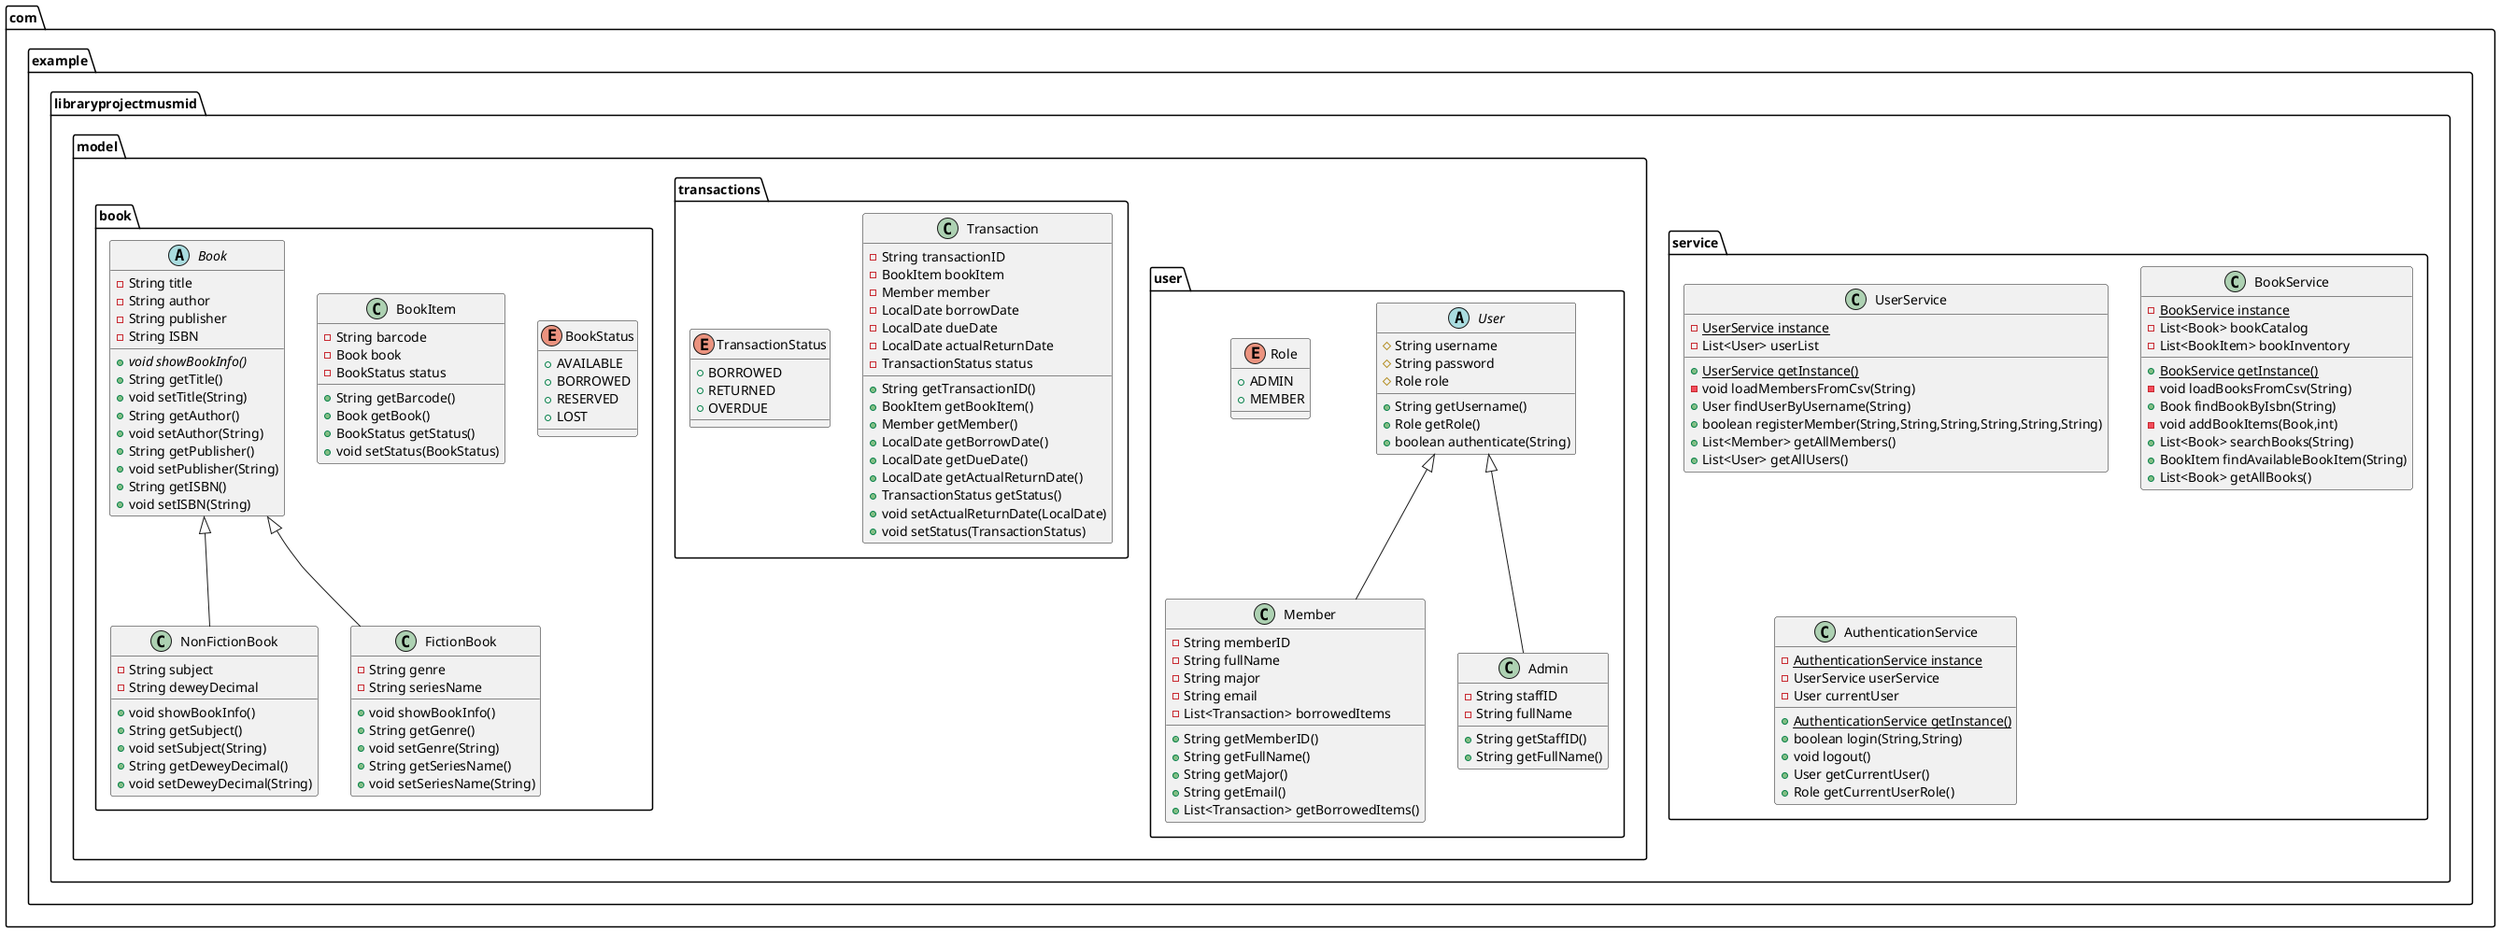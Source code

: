 @startuml
class com.example.libraryprojectmusmid.service.UserService {
- {static} UserService instance
- List<User> userList
+ {static} UserService getInstance()
- void loadMembersFromCsv(String)
+ User findUserByUsername(String)
+ boolean registerMember(String,String,String,String,String,String)
+ List<Member> getAllMembers()
+ List<User> getAllUsers()
}


class com.example.libraryprojectmusmid.model.user.Member {
- String memberID
- String fullName
- String major
- String email
- List<Transaction> borrowedItems
+ String getMemberID()
+ String getFullName()
+ String getMajor()
+ String getEmail()
+ List<Transaction> getBorrowedItems()
}


class com.example.libraryprojectmusmid.model.transactions.Transaction {
- String transactionID
- BookItem bookItem
- Member member
- LocalDate borrowDate
- LocalDate dueDate
- LocalDate actualReturnDate
- TransactionStatus status
+ String getTransactionID()
+ BookItem getBookItem()
+ Member getMember()
+ LocalDate getBorrowDate()
+ LocalDate getDueDate()
+ LocalDate getActualReturnDate()
+ TransactionStatus getStatus()
+ void setActualReturnDate(LocalDate)
+ void setStatus(TransactionStatus)
}


enum com.example.libraryprojectmusmid.model.transactions.TransactionStatus {
+  BORROWED
+  RETURNED
+  OVERDUE
}

class com.example.libraryprojectmusmid.model.book.NonFictionBook {
- String subject
- String deweyDecimal
+ void showBookInfo()
+ String getSubject()
+ void setSubject(String)
+ String getDeweyDecimal()
+ void setDeweyDecimal(String)
}


class com.example.libraryprojectmusmid.model.user.Admin {
- String staffID
- String fullName
+ String getStaffID()
+ String getFullName()
}


enum com.example.libraryprojectmusmid.model.book.BookStatus {
+  AVAILABLE
+  BORROWED
+  RESERVED
+  LOST
}

class com.example.libraryprojectmusmid.model.book.BookItem {
- String barcode
- Book book
- BookStatus status
+ String getBarcode()
+ Book getBook()
+ BookStatus getStatus()
+ void setStatus(BookStatus)
}


class com.example.libraryprojectmusmid.service.BookService {
- {static} BookService instance
- List<Book> bookCatalog
- List<BookItem> bookInventory
+ {static} BookService getInstance()
- void loadBooksFromCsv(String)
+ Book findBookByIsbn(String)
- void addBookItems(Book,int)
+ List<Book> searchBooks(String)
+ BookItem findAvailableBookItem(String)
+ List<Book> getAllBooks()
}


class com.example.libraryprojectmusmid.model.book.FictionBook {
- String genre
- String seriesName
+ void showBookInfo()
+ String getGenre()
+ void setGenre(String)
+ String getSeriesName()
+ void setSeriesName(String)
}


abstract class com.example.libraryprojectmusmid.model.book.Book {
- String title
- String author
- String publisher
- String ISBN
+ {abstract}void showBookInfo()
+ String getTitle()
+ void setTitle(String)
+ String getAuthor()
+ void setAuthor(String)
+ String getPublisher()
+ void setPublisher(String)
+ String getISBN()
+ void setISBN(String)
}


abstract class com.example.libraryprojectmusmid.model.user.User {
# String username
# String password
# Role role
+ String getUsername()
+ Role getRole()
+ boolean authenticate(String)
}


enum com.example.libraryprojectmusmid.model.user.Role {
+  ADMIN
+  MEMBER
}

class com.example.libraryprojectmusmid.service.AuthenticationService {
- {static} AuthenticationService instance
- UserService userService
- User currentUser
+ {static} AuthenticationService getInstance()
+ boolean login(String,String)
+ void logout()
+ User getCurrentUser()
+ Role getCurrentUserRole()
}




com.example.libraryprojectmusmid.model.user.User <|-- com.example.libraryprojectmusmid.model.user.Member
com.example.libraryprojectmusmid.model.book.Book <|-- com.example.libraryprojectmusmid.model.book.NonFictionBook
com.example.libraryprojectmusmid.model.user.User <|-- com.example.libraryprojectmusmid.model.user.Admin
com.example.libraryprojectmusmid.model.book.Book <|-- com.example.libraryprojectmusmid.model.book.FictionBook
@enduml